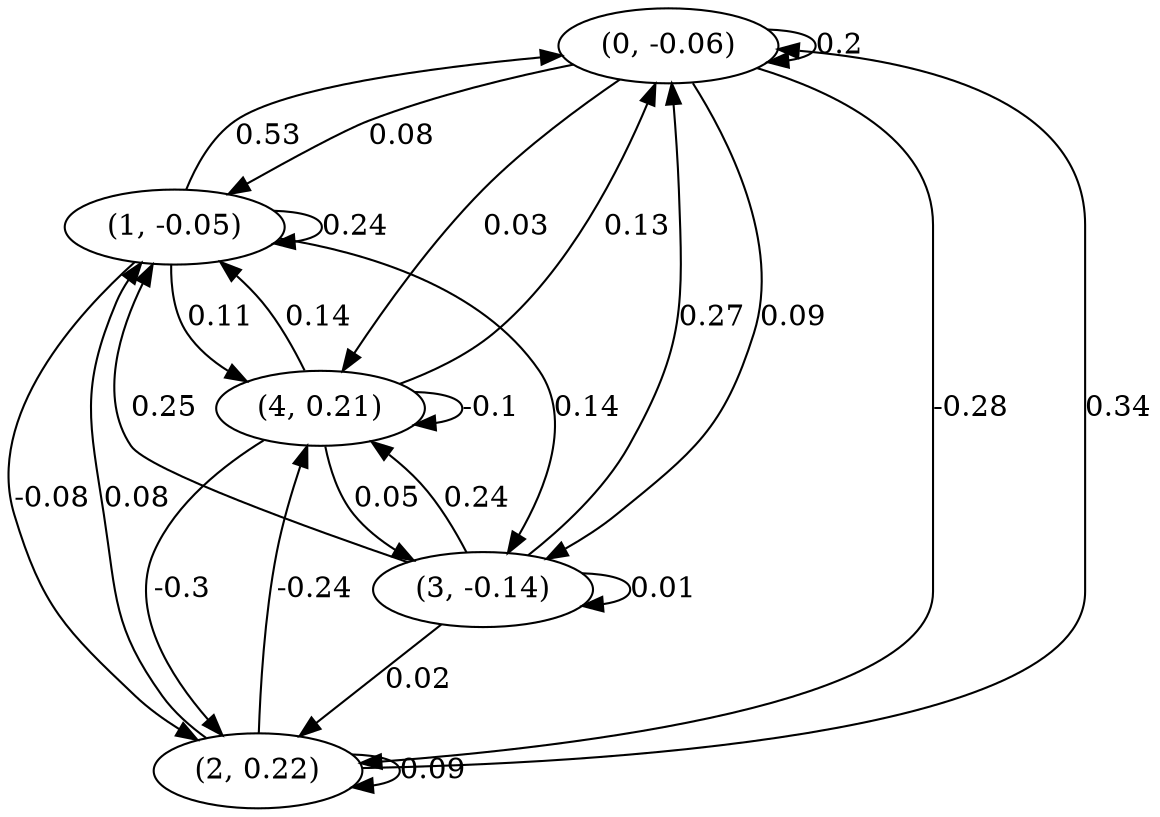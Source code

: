 digraph {
    0 [ label = "(0, -0.06)" ]
    1 [ label = "(1, -0.05)" ]
    2 [ label = "(2, 0.22)" ]
    3 [ label = "(3, -0.14)" ]
    4 [ label = "(4, 0.21)" ]
    0 -> 0 [ label = "0.2" ]
    1 -> 1 [ label = "0.24" ]
    2 -> 2 [ label = "0.09" ]
    3 -> 3 [ label = "0.01" ]
    4 -> 4 [ label = "-0.1" ]
    1 -> 0 [ label = "0.53" ]
    2 -> 0 [ label = "0.34" ]
    3 -> 0 [ label = "0.27" ]
    4 -> 0 [ label = "0.13" ]
    0 -> 1 [ label = "0.08" ]
    2 -> 1 [ label = "0.08" ]
    3 -> 1 [ label = "0.25" ]
    4 -> 1 [ label = "0.14" ]
    0 -> 2 [ label = "-0.28" ]
    1 -> 2 [ label = "-0.08" ]
    3 -> 2 [ label = "0.02" ]
    4 -> 2 [ label = "-0.3" ]
    0 -> 3 [ label = "0.09" ]
    1 -> 3 [ label = "0.14" ]
    4 -> 3 [ label = "0.05" ]
    0 -> 4 [ label = "0.03" ]
    1 -> 4 [ label = "0.11" ]
    2 -> 4 [ label = "-0.24" ]
    3 -> 4 [ label = "0.24" ]
}

